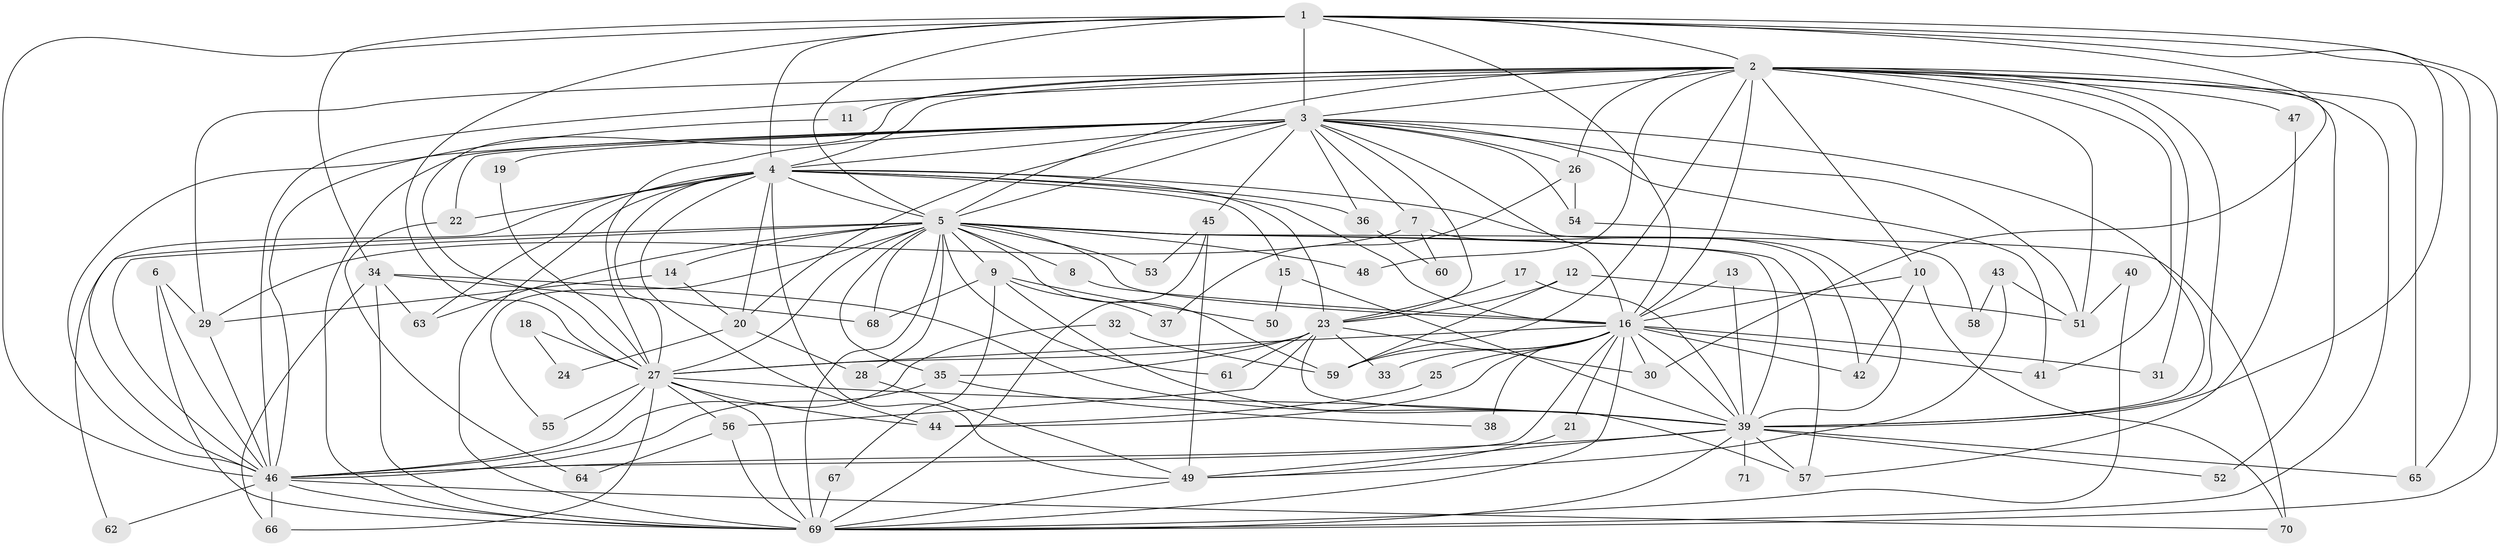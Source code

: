 // original degree distribution, {13: 0.009900990099009901, 22: 0.009900990099009901, 21: 0.019801980198019802, 19: 0.019801980198019802, 24: 0.009900990099009901, 18: 0.019801980198019802, 25: 0.009900990099009901, 3: 0.19801980198019803, 5: 0.039603960396039604, 4: 0.0891089108910891, 2: 0.5346534653465347, 6: 0.019801980198019802, 11: 0.009900990099009901, 7: 0.009900990099009901}
// Generated by graph-tools (version 1.1) at 2025/36/03/04/25 23:36:24]
// undirected, 71 vertices, 186 edges
graph export_dot {
  node [color=gray90,style=filled];
  1;
  2;
  3;
  4;
  5;
  6;
  7;
  8;
  9;
  10;
  11;
  12;
  13;
  14;
  15;
  16;
  17;
  18;
  19;
  20;
  21;
  22;
  23;
  24;
  25;
  26;
  27;
  28;
  29;
  30;
  31;
  32;
  33;
  34;
  35;
  36;
  37;
  38;
  39;
  40;
  41;
  42;
  43;
  44;
  45;
  46;
  47;
  48;
  49;
  50;
  51;
  52;
  53;
  54;
  55;
  56;
  57;
  58;
  59;
  60;
  61;
  62;
  63;
  64;
  65;
  66;
  67;
  68;
  69;
  70;
  71;
  1 -- 2 [weight=1.0];
  1 -- 3 [weight=1.0];
  1 -- 4 [weight=1.0];
  1 -- 5 [weight=1.0];
  1 -- 16 [weight=1.0];
  1 -- 27 [weight=1.0];
  1 -- 30 [weight=1.0];
  1 -- 34 [weight=1.0];
  1 -- 39 [weight=1.0];
  1 -- 46 [weight=2.0];
  1 -- 65 [weight=1.0];
  1 -- 69 [weight=1.0];
  2 -- 3 [weight=1.0];
  2 -- 4 [weight=1.0];
  2 -- 5 [weight=1.0];
  2 -- 10 [weight=1.0];
  2 -- 11 [weight=1.0];
  2 -- 16 [weight=1.0];
  2 -- 26 [weight=1.0];
  2 -- 27 [weight=1.0];
  2 -- 29 [weight=1.0];
  2 -- 31 [weight=1.0];
  2 -- 39 [weight=1.0];
  2 -- 41 [weight=1.0];
  2 -- 46 [weight=1.0];
  2 -- 47 [weight=1.0];
  2 -- 48 [weight=1.0];
  2 -- 51 [weight=1.0];
  2 -- 52 [weight=1.0];
  2 -- 59 [weight=1.0];
  2 -- 65 [weight=1.0];
  2 -- 69 [weight=1.0];
  3 -- 4 [weight=1.0];
  3 -- 5 [weight=1.0];
  3 -- 7 [weight=1.0];
  3 -- 16 [weight=1.0];
  3 -- 19 [weight=1.0];
  3 -- 20 [weight=1.0];
  3 -- 22 [weight=1.0];
  3 -- 23 [weight=1.0];
  3 -- 26 [weight=1.0];
  3 -- 27 [weight=2.0];
  3 -- 36 [weight=1.0];
  3 -- 39 [weight=1.0];
  3 -- 41 [weight=1.0];
  3 -- 45 [weight=1.0];
  3 -- 46 [weight=1.0];
  3 -- 51 [weight=1.0];
  3 -- 54 [weight=1.0];
  3 -- 69 [weight=1.0];
  4 -- 5 [weight=1.0];
  4 -- 15 [weight=1.0];
  4 -- 16 [weight=2.0];
  4 -- 20 [weight=1.0];
  4 -- 22 [weight=1.0];
  4 -- 23 [weight=1.0];
  4 -- 27 [weight=1.0];
  4 -- 36 [weight=1.0];
  4 -- 39 [weight=1.0];
  4 -- 44 [weight=1.0];
  4 -- 46 [weight=1.0];
  4 -- 49 [weight=1.0];
  4 -- 63 [weight=1.0];
  4 -- 69 [weight=2.0];
  5 -- 8 [weight=1.0];
  5 -- 9 [weight=1.0];
  5 -- 14 [weight=1.0];
  5 -- 16 [weight=1.0];
  5 -- 27 [weight=1.0];
  5 -- 28 [weight=1.0];
  5 -- 35 [weight=1.0];
  5 -- 39 [weight=2.0];
  5 -- 46 [weight=1.0];
  5 -- 48 [weight=1.0];
  5 -- 53 [weight=1.0];
  5 -- 55 [weight=1.0];
  5 -- 57 [weight=1.0];
  5 -- 59 [weight=1.0];
  5 -- 61 [weight=1.0];
  5 -- 62 [weight=1.0];
  5 -- 63 [weight=1.0];
  5 -- 68 [weight=1.0];
  5 -- 69 [weight=1.0];
  5 -- 70 [weight=1.0];
  6 -- 29 [weight=1.0];
  6 -- 46 [weight=1.0];
  6 -- 69 [weight=1.0];
  7 -- 29 [weight=1.0];
  7 -- 42 [weight=1.0];
  7 -- 60 [weight=1.0];
  8 -- 16 [weight=1.0];
  9 -- 37 [weight=1.0];
  9 -- 39 [weight=1.0];
  9 -- 50 [weight=1.0];
  9 -- 67 [weight=1.0];
  9 -- 68 [weight=1.0];
  10 -- 16 [weight=1.0];
  10 -- 42 [weight=1.0];
  10 -- 70 [weight=1.0];
  11 -- 46 [weight=1.0];
  12 -- 23 [weight=1.0];
  12 -- 51 [weight=1.0];
  12 -- 59 [weight=1.0];
  13 -- 16 [weight=1.0];
  13 -- 39 [weight=1.0];
  14 -- 20 [weight=1.0];
  14 -- 29 [weight=1.0];
  15 -- 39 [weight=1.0];
  15 -- 50 [weight=1.0];
  16 -- 21 [weight=1.0];
  16 -- 25 [weight=1.0];
  16 -- 27 [weight=1.0];
  16 -- 30 [weight=1.0];
  16 -- 31 [weight=1.0];
  16 -- 33 [weight=1.0];
  16 -- 38 [weight=2.0];
  16 -- 39 [weight=1.0];
  16 -- 41 [weight=1.0];
  16 -- 42 [weight=1.0];
  16 -- 44 [weight=1.0];
  16 -- 46 [weight=1.0];
  16 -- 59 [weight=1.0];
  16 -- 69 [weight=1.0];
  17 -- 23 [weight=1.0];
  17 -- 39 [weight=1.0];
  18 -- 24 [weight=1.0];
  18 -- 27 [weight=2.0];
  19 -- 27 [weight=1.0];
  20 -- 24 [weight=1.0];
  20 -- 28 [weight=1.0];
  21 -- 49 [weight=1.0];
  22 -- 64 [weight=1.0];
  23 -- 27 [weight=1.0];
  23 -- 30 [weight=1.0];
  23 -- 33 [weight=1.0];
  23 -- 35 [weight=1.0];
  23 -- 56 [weight=1.0];
  23 -- 57 [weight=1.0];
  23 -- 61 [weight=1.0];
  25 -- 44 [weight=1.0];
  26 -- 37 [weight=1.0];
  26 -- 54 [weight=1.0];
  27 -- 39 [weight=1.0];
  27 -- 44 [weight=1.0];
  27 -- 46 [weight=1.0];
  27 -- 55 [weight=1.0];
  27 -- 56 [weight=1.0];
  27 -- 66 [weight=1.0];
  27 -- 69 [weight=1.0];
  28 -- 49 [weight=1.0];
  29 -- 46 [weight=1.0];
  32 -- 46 [weight=1.0];
  32 -- 59 [weight=1.0];
  34 -- 39 [weight=1.0];
  34 -- 63 [weight=1.0];
  34 -- 66 [weight=1.0];
  34 -- 68 [weight=1.0];
  34 -- 69 [weight=1.0];
  35 -- 38 [weight=1.0];
  35 -- 46 [weight=1.0];
  36 -- 60 [weight=1.0];
  39 -- 46 [weight=1.0];
  39 -- 49 [weight=1.0];
  39 -- 52 [weight=1.0];
  39 -- 57 [weight=1.0];
  39 -- 65 [weight=1.0];
  39 -- 69 [weight=1.0];
  39 -- 71 [weight=1.0];
  40 -- 51 [weight=1.0];
  40 -- 69 [weight=1.0];
  43 -- 49 [weight=1.0];
  43 -- 51 [weight=1.0];
  43 -- 58 [weight=1.0];
  45 -- 49 [weight=1.0];
  45 -- 53 [weight=1.0];
  45 -- 69 [weight=1.0];
  46 -- 62 [weight=1.0];
  46 -- 66 [weight=1.0];
  46 -- 69 [weight=1.0];
  46 -- 70 [weight=1.0];
  47 -- 57 [weight=1.0];
  49 -- 69 [weight=1.0];
  54 -- 58 [weight=1.0];
  56 -- 64 [weight=1.0];
  56 -- 69 [weight=1.0];
  67 -- 69 [weight=2.0];
}
